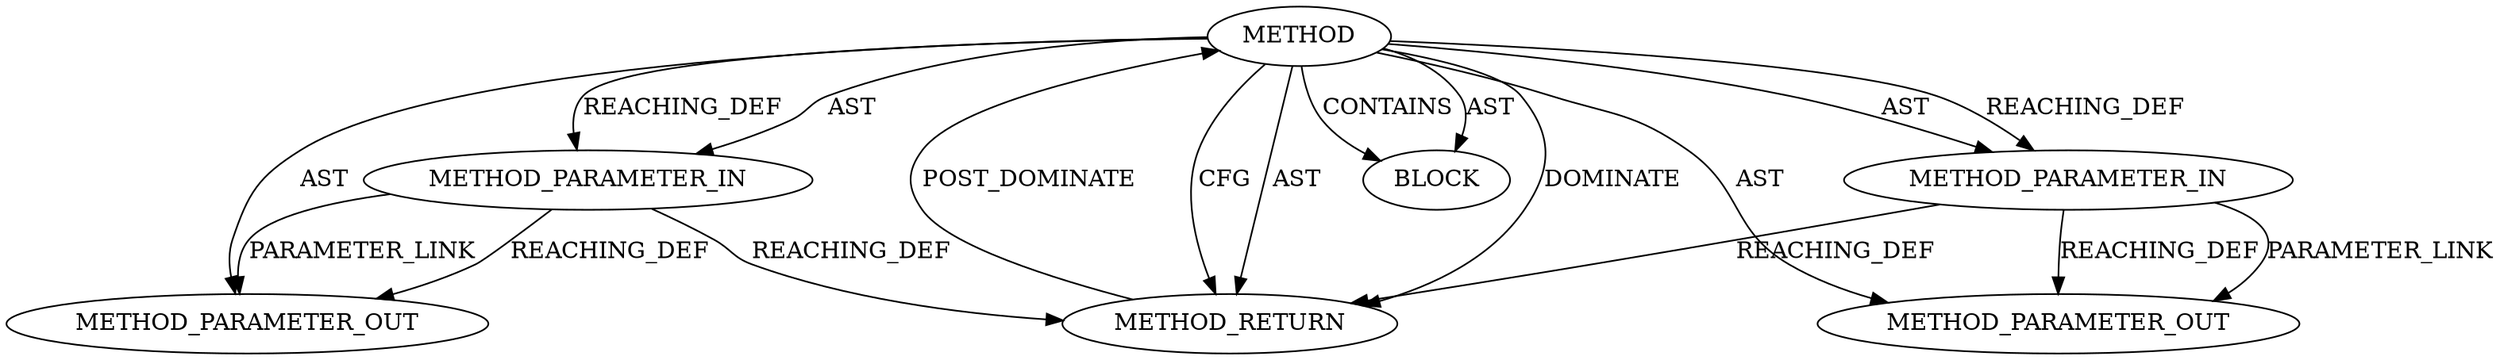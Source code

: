 digraph {
  22344 [label=METHOD_PARAMETER_OUT ORDER=1 CODE="p1" IS_VARIADIC=false TYPE_FULL_NAME="ANY" EVALUATION_STRATEGY="BY_VALUE" INDEX=1 NAME="p1"]
  22345 [label=METHOD_PARAMETER_OUT ORDER=2 CODE="p2" IS_VARIADIC=false TYPE_FULL_NAME="ANY" EVALUATION_STRATEGY="BY_VALUE" INDEX=2 NAME="p2"]
  20846 [label=METHOD_PARAMETER_IN ORDER=2 CODE="p2" IS_VARIADIC=false TYPE_FULL_NAME="ANY" EVALUATION_STRATEGY="BY_VALUE" INDEX=2 NAME="p2"]
  20847 [label=BLOCK ORDER=1 ARGUMENT_INDEX=1 CODE="<empty>" TYPE_FULL_NAME="ANY"]
  20848 [label=METHOD_RETURN ORDER=2 CODE="RET" TYPE_FULL_NAME="ANY" EVALUATION_STRATEGY="BY_VALUE"]
  20844 [label=METHOD AST_PARENT_TYPE="NAMESPACE_BLOCK" AST_PARENT_FULL_NAME="<global>" ORDER=0 CODE="<empty>" FULL_NAME="sk_msg_sg_copy_clear" IS_EXTERNAL=true FILENAME="<empty>" SIGNATURE="" NAME="sk_msg_sg_copy_clear"]
  20845 [label=METHOD_PARAMETER_IN ORDER=1 CODE="p1" IS_VARIADIC=false TYPE_FULL_NAME="ANY" EVALUATION_STRATEGY="BY_VALUE" INDEX=1 NAME="p1"]
  20844 -> 22344 [label=AST ]
  20845 -> 22344 [label=REACHING_DEF VARIABLE="p1"]
  20846 -> 22345 [label=PARAMETER_LINK ]
  20845 -> 20848 [label=REACHING_DEF VARIABLE="p1"]
  20844 -> 22345 [label=AST ]
  20844 -> 20845 [label=AST ]
  20845 -> 22344 [label=PARAMETER_LINK ]
  20844 -> 20846 [label=AST ]
  20844 -> 20848 [label=AST ]
  20848 -> 20844 [label=POST_DOMINATE ]
  20846 -> 20848 [label=REACHING_DEF VARIABLE="p2"]
  20844 -> 20847 [label=AST ]
  20844 -> 20848 [label=DOMINATE ]
  20844 -> 20845 [label=REACHING_DEF VARIABLE=""]
  20844 -> 20847 [label=CONTAINS ]
  20846 -> 22345 [label=REACHING_DEF VARIABLE="p2"]
  20844 -> 20846 [label=REACHING_DEF VARIABLE=""]
  20844 -> 20848 [label=CFG ]
}
